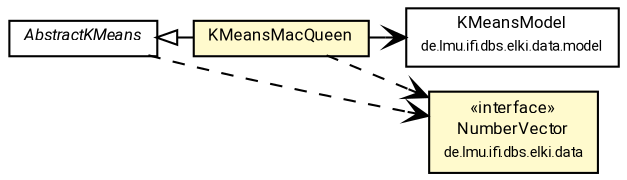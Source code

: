 #!/usr/local/bin/dot
#
# Class diagram 
# Generated by UMLGraph version R5_7_2-60-g0e99a6 (http://www.spinellis.gr/umlgraph/)
#

digraph G {
	graph [fontnames="svg"]
	edge [fontname="Roboto",fontsize=7,labelfontname="Roboto",labelfontsize=7,color="black"];
	node [fontname="Roboto",fontcolor="black",fontsize=8,shape=plaintext,margin=0,width=0,height=0];
	nodesep=0.15;
	ranksep=0.25;
	rankdir=LR;
	// de.lmu.ifi.dbs.elki.data.model.KMeansModel
	c5697479 [label=<<table title="de.lmu.ifi.dbs.elki.data.model.KMeansModel" border="0" cellborder="1" cellspacing="0" cellpadding="2" href="../../../data/model/KMeansModel.html" target="_parent">
		<tr><td><table border="0" cellspacing="0" cellpadding="1">
		<tr><td align="center" balign="center"> <font face="Roboto">KMeansModel</font> </td></tr>
		<tr><td align="center" balign="center"> <font face="Roboto" point-size="7.0">de.lmu.ifi.dbs.elki.data.model</font> </td></tr>
		</table></td></tr>
		</table>>, URL="../../../data/model/KMeansModel.html"];
	// de.lmu.ifi.dbs.elki.algorithm.clustering.kmeans.AbstractKMeans<V extends de.lmu.ifi.dbs.elki.data.NumberVector, M extends de.lmu.ifi.dbs.elki.data.model.Model>
	c5697689 [label=<<table title="de.lmu.ifi.dbs.elki.algorithm.clustering.kmeans.AbstractKMeans" border="0" cellborder="1" cellspacing="0" cellpadding="2" href="AbstractKMeans.html" target="_parent">
		<tr><td><table border="0" cellspacing="0" cellpadding="1">
		<tr><td align="center" balign="center"> <font face="Roboto"><i>AbstractKMeans</i></font> </td></tr>
		</table></td></tr>
		</table>>, URL="AbstractKMeans.html"];
	// de.lmu.ifi.dbs.elki.algorithm.clustering.kmeans.KMeansMacQueen<V extends de.lmu.ifi.dbs.elki.data.NumberVector>
	c5697728 [label=<<table title="de.lmu.ifi.dbs.elki.algorithm.clustering.kmeans.KMeansMacQueen" border="0" cellborder="1" cellspacing="0" cellpadding="2" bgcolor="lemonChiffon" href="KMeansMacQueen.html" target="_parent">
		<tr><td><table border="0" cellspacing="0" cellpadding="1">
		<tr><td align="center" balign="center"> <font face="Roboto">KMeansMacQueen</font> </td></tr>
		</table></td></tr>
		</table>>, URL="KMeansMacQueen.html"];
	// de.lmu.ifi.dbs.elki.data.NumberVector
	c5698046 [label=<<table title="de.lmu.ifi.dbs.elki.data.NumberVector" border="0" cellborder="1" cellspacing="0" cellpadding="2" bgcolor="LemonChiffon" href="../../../data/NumberVector.html" target="_parent">
		<tr><td><table border="0" cellspacing="0" cellpadding="1">
		<tr><td align="center" balign="center"> &#171;interface&#187; </td></tr>
		<tr><td align="center" balign="center"> <font face="Roboto">NumberVector</font> </td></tr>
		<tr><td align="center" balign="center"> <font face="Roboto" point-size="7.0">de.lmu.ifi.dbs.elki.data</font> </td></tr>
		</table></td></tr>
		</table>>, URL="../../../data/NumberVector.html"];
	// de.lmu.ifi.dbs.elki.algorithm.clustering.kmeans.KMeansMacQueen<V extends de.lmu.ifi.dbs.elki.data.NumberVector> extends de.lmu.ifi.dbs.elki.algorithm.clustering.kmeans.AbstractKMeans<V extends de.lmu.ifi.dbs.elki.data.NumberVector, M extends de.lmu.ifi.dbs.elki.data.model.Model>
	c5697689 -> c5697728 [arrowtail=empty,dir=back,weight=10];
	// de.lmu.ifi.dbs.elki.algorithm.clustering.kmeans.KMeansMacQueen<V extends de.lmu.ifi.dbs.elki.data.NumberVector> navassoc de.lmu.ifi.dbs.elki.data.model.KMeansModel
	c5697728 -> c5697479 [arrowhead=open,weight=1];
	// de.lmu.ifi.dbs.elki.algorithm.clustering.kmeans.AbstractKMeans<V extends de.lmu.ifi.dbs.elki.data.NumberVector, M extends de.lmu.ifi.dbs.elki.data.model.Model> depend de.lmu.ifi.dbs.elki.data.NumberVector
	c5697689 -> c5698046 [arrowhead=open,style=dashed,weight=0];
	// de.lmu.ifi.dbs.elki.algorithm.clustering.kmeans.KMeansMacQueen<V extends de.lmu.ifi.dbs.elki.data.NumberVector> depend de.lmu.ifi.dbs.elki.data.NumberVector
	c5697728 -> c5698046 [arrowhead=open,style=dashed,weight=0];
}

